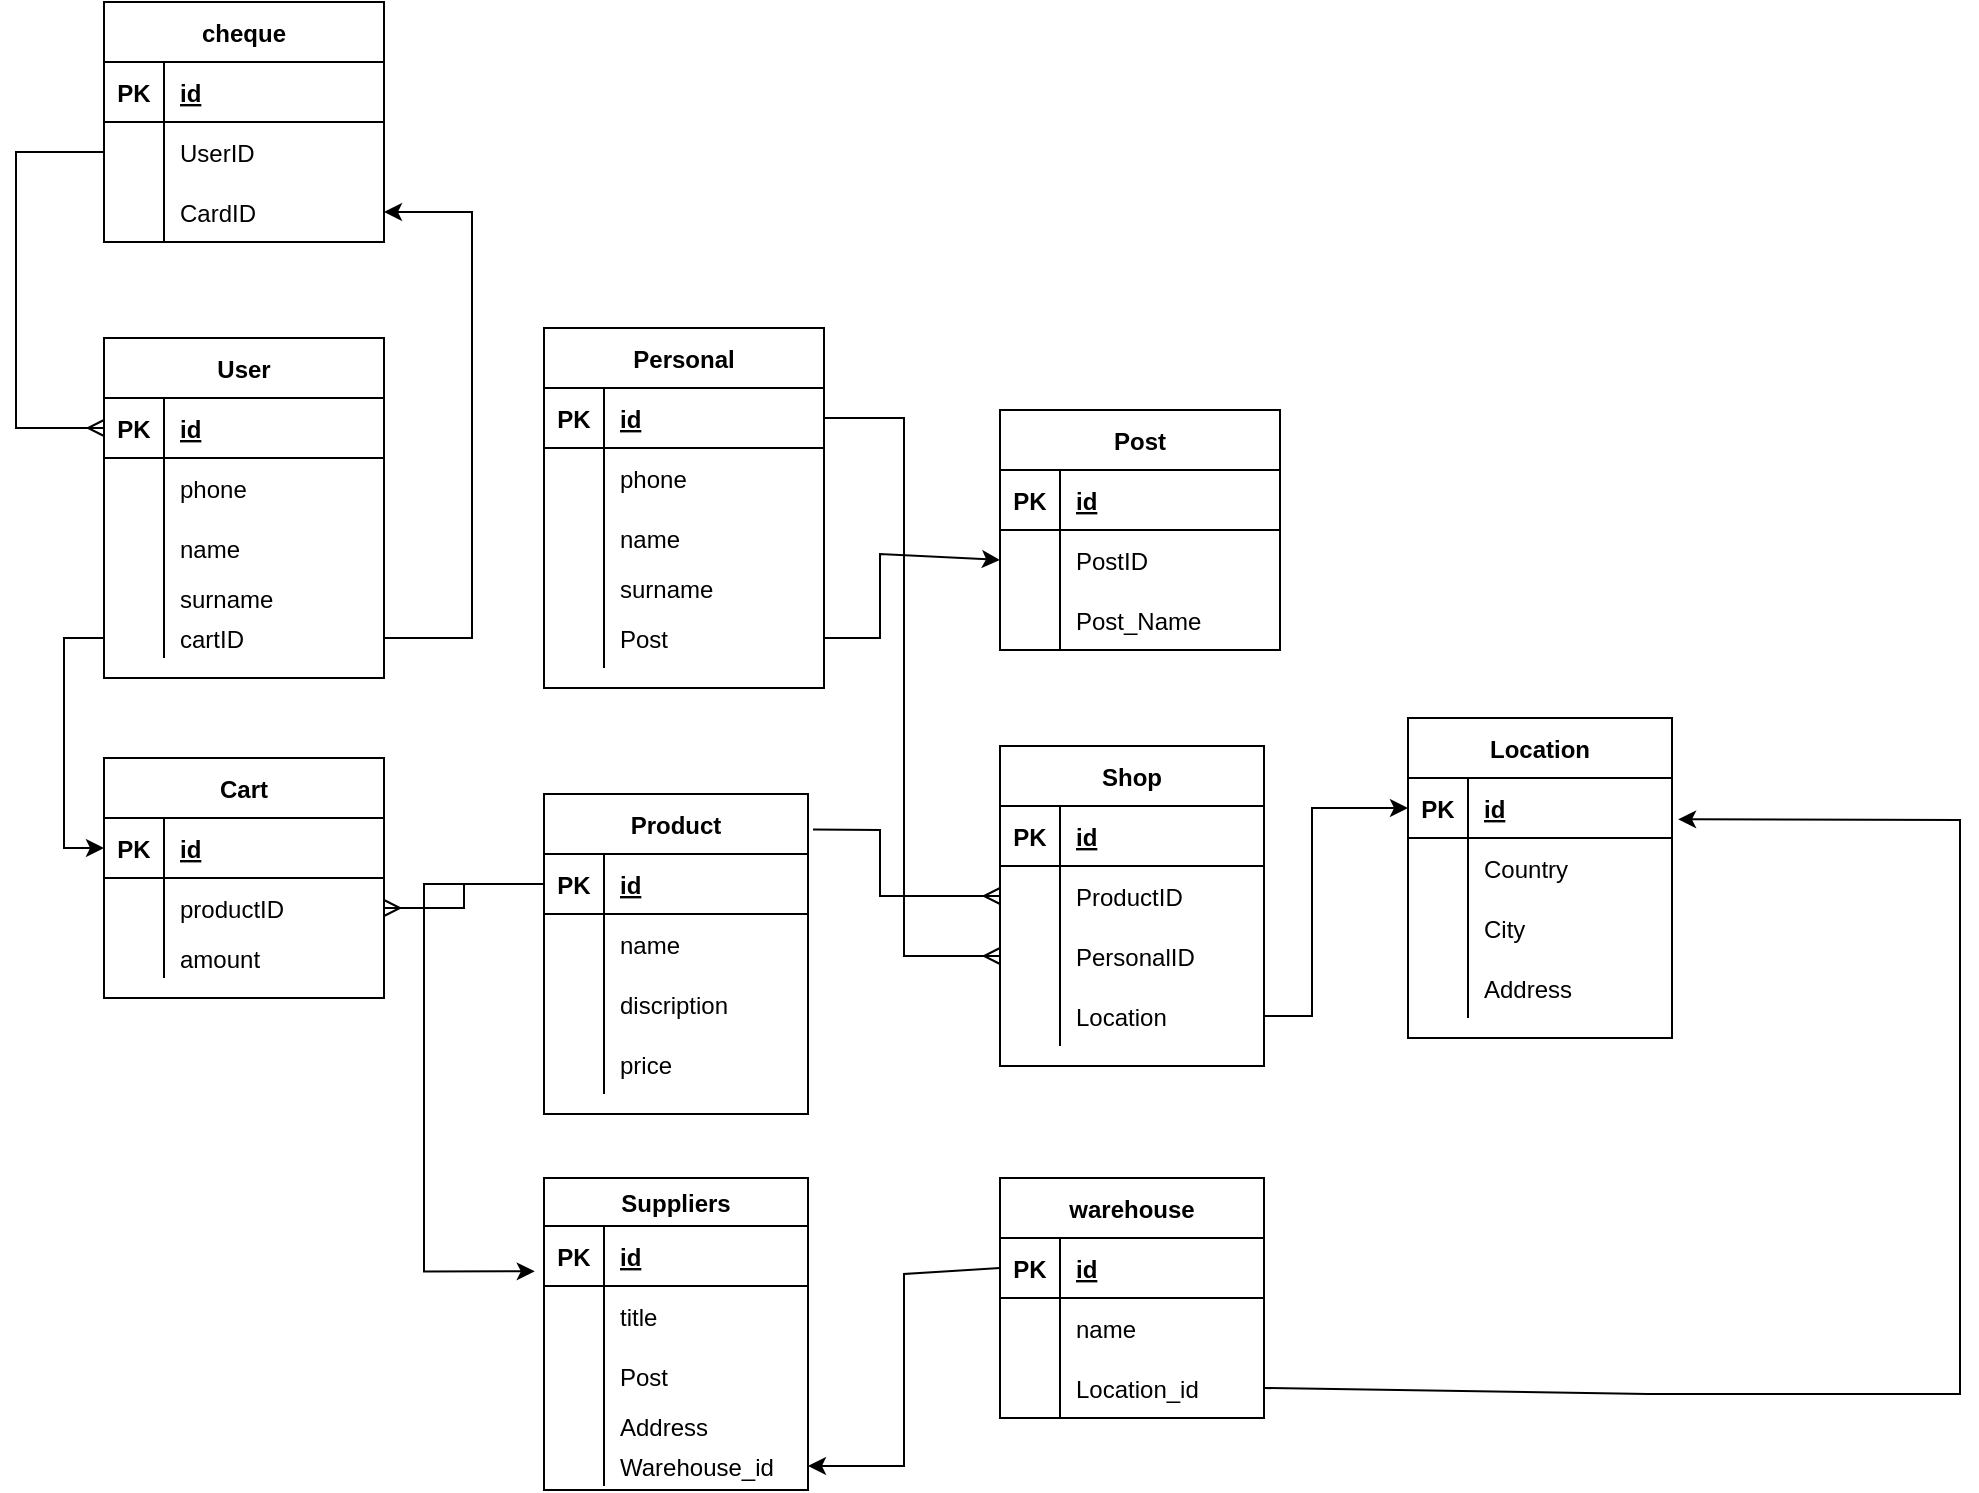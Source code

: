 <mxfile version="21.7.4" type="device">
  <diagram id="wl1XiJFeedQev2Ty9a4i" name="Страница 1">
    <mxGraphModel dx="861" dy="959" grid="1" gridSize="12" guides="1" tooltips="1" connect="1" arrows="1" fold="1" page="1" pageScale="1" pageWidth="827" pageHeight="1169" math="0" shadow="0">
      <root>
        <mxCell id="0" />
        <mxCell id="1" parent="0" />
        <mxCell id="y_2ADnTQ-EF7975qrf9e-100" value="Product" style="shape=table;startSize=30;container=1;collapsible=1;childLayout=tableLayout;fixedRows=1;rowLines=0;fontStyle=1;align=center;resizeLast=1;" vertex="1" parent="1">
          <mxGeometry x="1452" y="540" width="132" height="160" as="geometry" />
        </mxCell>
        <mxCell id="y_2ADnTQ-EF7975qrf9e-101" value="" style="shape=tableRow;horizontal=0;startSize=0;swimlaneHead=0;swimlaneBody=0;fillColor=none;collapsible=0;dropTarget=0;points=[[0,0.5],[1,0.5]];portConstraint=eastwest;top=0;left=0;right=0;bottom=1;" vertex="1" parent="y_2ADnTQ-EF7975qrf9e-100">
          <mxGeometry y="30" width="132" height="30" as="geometry" />
        </mxCell>
        <mxCell id="y_2ADnTQ-EF7975qrf9e-102" value="PK" style="shape=partialRectangle;connectable=0;fillColor=none;top=0;left=0;bottom=0;right=0;fontStyle=1;overflow=hidden;" vertex="1" parent="y_2ADnTQ-EF7975qrf9e-101">
          <mxGeometry width="30" height="30" as="geometry">
            <mxRectangle width="30" height="30" as="alternateBounds" />
          </mxGeometry>
        </mxCell>
        <mxCell id="y_2ADnTQ-EF7975qrf9e-103" value="id" style="shape=partialRectangle;connectable=0;fillColor=none;top=0;left=0;bottom=0;right=0;align=left;spacingLeft=6;fontStyle=5;overflow=hidden;" vertex="1" parent="y_2ADnTQ-EF7975qrf9e-101">
          <mxGeometry x="30" width="102" height="30" as="geometry">
            <mxRectangle width="102" height="30" as="alternateBounds" />
          </mxGeometry>
        </mxCell>
        <mxCell id="y_2ADnTQ-EF7975qrf9e-104" value="" style="shape=tableRow;horizontal=0;startSize=0;swimlaneHead=0;swimlaneBody=0;fillColor=none;collapsible=0;dropTarget=0;points=[[0,0.5],[1,0.5]];portConstraint=eastwest;top=0;left=0;right=0;bottom=0;" vertex="1" parent="y_2ADnTQ-EF7975qrf9e-100">
          <mxGeometry y="60" width="132" height="30" as="geometry" />
        </mxCell>
        <mxCell id="y_2ADnTQ-EF7975qrf9e-105" value="" style="shape=partialRectangle;connectable=0;fillColor=none;top=0;left=0;bottom=0;right=0;editable=1;overflow=hidden;" vertex="1" parent="y_2ADnTQ-EF7975qrf9e-104">
          <mxGeometry width="30" height="30" as="geometry">
            <mxRectangle width="30" height="30" as="alternateBounds" />
          </mxGeometry>
        </mxCell>
        <mxCell id="y_2ADnTQ-EF7975qrf9e-106" value="name" style="shape=partialRectangle;connectable=0;fillColor=none;top=0;left=0;bottom=0;right=0;align=left;spacingLeft=6;overflow=hidden;" vertex="1" parent="y_2ADnTQ-EF7975qrf9e-104">
          <mxGeometry x="30" width="102" height="30" as="geometry">
            <mxRectangle width="102" height="30" as="alternateBounds" />
          </mxGeometry>
        </mxCell>
        <mxCell id="y_2ADnTQ-EF7975qrf9e-107" value="" style="shape=tableRow;horizontal=0;startSize=0;swimlaneHead=0;swimlaneBody=0;fillColor=none;collapsible=0;dropTarget=0;points=[[0,0.5],[1,0.5]];portConstraint=eastwest;top=0;left=0;right=0;bottom=0;" vertex="1" parent="y_2ADnTQ-EF7975qrf9e-100">
          <mxGeometry y="90" width="132" height="30" as="geometry" />
        </mxCell>
        <mxCell id="y_2ADnTQ-EF7975qrf9e-108" value="" style="shape=partialRectangle;connectable=0;fillColor=none;top=0;left=0;bottom=0;right=0;editable=1;overflow=hidden;" vertex="1" parent="y_2ADnTQ-EF7975qrf9e-107">
          <mxGeometry width="30" height="30" as="geometry">
            <mxRectangle width="30" height="30" as="alternateBounds" />
          </mxGeometry>
        </mxCell>
        <mxCell id="y_2ADnTQ-EF7975qrf9e-109" value="discription" style="shape=partialRectangle;connectable=0;fillColor=none;top=0;left=0;bottom=0;right=0;align=left;spacingLeft=6;overflow=hidden;" vertex="1" parent="y_2ADnTQ-EF7975qrf9e-107">
          <mxGeometry x="30" width="102" height="30" as="geometry">
            <mxRectangle width="102" height="30" as="alternateBounds" />
          </mxGeometry>
        </mxCell>
        <mxCell id="y_2ADnTQ-EF7975qrf9e-110" value="" style="shape=tableRow;horizontal=0;startSize=0;swimlaneHead=0;swimlaneBody=0;fillColor=none;collapsible=0;dropTarget=0;points=[[0,0.5],[1,0.5]];portConstraint=eastwest;top=0;left=0;right=0;bottom=0;" vertex="1" parent="y_2ADnTQ-EF7975qrf9e-100">
          <mxGeometry y="120" width="132" height="30" as="geometry" />
        </mxCell>
        <mxCell id="y_2ADnTQ-EF7975qrf9e-111" value="" style="shape=partialRectangle;connectable=0;fillColor=none;top=0;left=0;bottom=0;right=0;editable=1;overflow=hidden;" vertex="1" parent="y_2ADnTQ-EF7975qrf9e-110">
          <mxGeometry width="30" height="30" as="geometry">
            <mxRectangle width="30" height="30" as="alternateBounds" />
          </mxGeometry>
        </mxCell>
        <mxCell id="y_2ADnTQ-EF7975qrf9e-112" value="price" style="shape=partialRectangle;connectable=0;fillColor=none;top=0;left=0;bottom=0;right=0;align=left;spacingLeft=6;overflow=hidden;" vertex="1" parent="y_2ADnTQ-EF7975qrf9e-110">
          <mxGeometry x="30" width="102" height="30" as="geometry">
            <mxRectangle width="102" height="30" as="alternateBounds" />
          </mxGeometry>
        </mxCell>
        <mxCell id="y_2ADnTQ-EF7975qrf9e-113" value="Cart" style="shape=table;startSize=30;container=1;collapsible=1;childLayout=tableLayout;fixedRows=1;rowLines=0;fontStyle=1;align=center;resizeLast=1;" vertex="1" parent="1">
          <mxGeometry x="1232" y="522" width="140" height="120" as="geometry" />
        </mxCell>
        <mxCell id="y_2ADnTQ-EF7975qrf9e-114" value="" style="shape=tableRow;horizontal=0;startSize=0;swimlaneHead=0;swimlaneBody=0;fillColor=none;collapsible=0;dropTarget=0;points=[[0,0.5],[1,0.5]];portConstraint=eastwest;top=0;left=0;right=0;bottom=1;" vertex="1" parent="y_2ADnTQ-EF7975qrf9e-113">
          <mxGeometry y="30" width="140" height="30" as="geometry" />
        </mxCell>
        <mxCell id="y_2ADnTQ-EF7975qrf9e-115" value="PK" style="shape=partialRectangle;connectable=0;fillColor=none;top=0;left=0;bottom=0;right=0;fontStyle=1;overflow=hidden;" vertex="1" parent="y_2ADnTQ-EF7975qrf9e-114">
          <mxGeometry width="30" height="30" as="geometry">
            <mxRectangle width="30" height="30" as="alternateBounds" />
          </mxGeometry>
        </mxCell>
        <mxCell id="y_2ADnTQ-EF7975qrf9e-116" value="id" style="shape=partialRectangle;connectable=0;fillColor=none;top=0;left=0;bottom=0;right=0;align=left;spacingLeft=6;fontStyle=5;overflow=hidden;" vertex="1" parent="y_2ADnTQ-EF7975qrf9e-114">
          <mxGeometry x="30" width="110" height="30" as="geometry">
            <mxRectangle width="110" height="30" as="alternateBounds" />
          </mxGeometry>
        </mxCell>
        <mxCell id="y_2ADnTQ-EF7975qrf9e-117" value="" style="shape=tableRow;horizontal=0;startSize=0;swimlaneHead=0;swimlaneBody=0;fillColor=none;collapsible=0;dropTarget=0;points=[[0,0.5],[1,0.5]];portConstraint=eastwest;top=0;left=0;right=0;bottom=0;" vertex="1" parent="y_2ADnTQ-EF7975qrf9e-113">
          <mxGeometry y="60" width="140" height="30" as="geometry" />
        </mxCell>
        <mxCell id="y_2ADnTQ-EF7975qrf9e-118" value="" style="shape=partialRectangle;connectable=0;fillColor=none;top=0;left=0;bottom=0;right=0;editable=1;overflow=hidden;" vertex="1" parent="y_2ADnTQ-EF7975qrf9e-117">
          <mxGeometry width="30" height="30" as="geometry">
            <mxRectangle width="30" height="30" as="alternateBounds" />
          </mxGeometry>
        </mxCell>
        <mxCell id="y_2ADnTQ-EF7975qrf9e-119" value="productID" style="shape=partialRectangle;connectable=0;fillColor=none;top=0;left=0;bottom=0;right=0;align=left;spacingLeft=6;overflow=hidden;" vertex="1" parent="y_2ADnTQ-EF7975qrf9e-117">
          <mxGeometry x="30" width="110" height="30" as="geometry">
            <mxRectangle width="110" height="30" as="alternateBounds" />
          </mxGeometry>
        </mxCell>
        <mxCell id="y_2ADnTQ-EF7975qrf9e-120" value="" style="shape=tableRow;horizontal=0;startSize=0;swimlaneHead=0;swimlaneBody=0;fillColor=none;collapsible=0;dropTarget=0;points=[[0,0.5],[1,0.5]];portConstraint=eastwest;top=0;left=0;right=0;bottom=0;" vertex="1" parent="y_2ADnTQ-EF7975qrf9e-113">
          <mxGeometry y="90" width="140" height="20" as="geometry" />
        </mxCell>
        <mxCell id="y_2ADnTQ-EF7975qrf9e-121" value="" style="shape=partialRectangle;connectable=0;fillColor=none;top=0;left=0;bottom=0;right=0;editable=1;overflow=hidden;" vertex="1" parent="y_2ADnTQ-EF7975qrf9e-120">
          <mxGeometry width="30" height="20" as="geometry">
            <mxRectangle width="30" height="20" as="alternateBounds" />
          </mxGeometry>
        </mxCell>
        <mxCell id="y_2ADnTQ-EF7975qrf9e-122" value="amount" style="shape=partialRectangle;connectable=0;fillColor=none;top=0;left=0;bottom=0;right=0;align=left;spacingLeft=6;overflow=hidden;" vertex="1" parent="y_2ADnTQ-EF7975qrf9e-120">
          <mxGeometry x="30" width="110" height="20" as="geometry">
            <mxRectangle width="110" height="20" as="alternateBounds" />
          </mxGeometry>
        </mxCell>
        <mxCell id="y_2ADnTQ-EF7975qrf9e-123" value="User" style="shape=table;startSize=30;container=1;collapsible=1;childLayout=tableLayout;fixedRows=1;rowLines=0;fontStyle=1;align=center;resizeLast=1;" vertex="1" parent="1">
          <mxGeometry x="1232" y="312" width="140" height="170" as="geometry" />
        </mxCell>
        <mxCell id="y_2ADnTQ-EF7975qrf9e-124" value="" style="shape=tableRow;horizontal=0;startSize=0;swimlaneHead=0;swimlaneBody=0;fillColor=none;collapsible=0;dropTarget=0;points=[[0,0.5],[1,0.5]];portConstraint=eastwest;top=0;left=0;right=0;bottom=1;" vertex="1" parent="y_2ADnTQ-EF7975qrf9e-123">
          <mxGeometry y="30" width="140" height="30" as="geometry" />
        </mxCell>
        <mxCell id="y_2ADnTQ-EF7975qrf9e-125" value="PK" style="shape=partialRectangle;connectable=0;fillColor=none;top=0;left=0;bottom=0;right=0;fontStyle=1;overflow=hidden;" vertex="1" parent="y_2ADnTQ-EF7975qrf9e-124">
          <mxGeometry width="30" height="30" as="geometry">
            <mxRectangle width="30" height="30" as="alternateBounds" />
          </mxGeometry>
        </mxCell>
        <mxCell id="y_2ADnTQ-EF7975qrf9e-126" value="id" style="shape=partialRectangle;connectable=0;fillColor=none;top=0;left=0;bottom=0;right=0;align=left;spacingLeft=6;fontStyle=5;overflow=hidden;" vertex="1" parent="y_2ADnTQ-EF7975qrf9e-124">
          <mxGeometry x="30" width="110" height="30" as="geometry">
            <mxRectangle width="110" height="30" as="alternateBounds" />
          </mxGeometry>
        </mxCell>
        <mxCell id="y_2ADnTQ-EF7975qrf9e-127" value="" style="shape=tableRow;horizontal=0;startSize=0;swimlaneHead=0;swimlaneBody=0;fillColor=none;collapsible=0;dropTarget=0;points=[[0,0.5],[1,0.5]];portConstraint=eastwest;top=0;left=0;right=0;bottom=0;" vertex="1" parent="y_2ADnTQ-EF7975qrf9e-123">
          <mxGeometry y="60" width="140" height="30" as="geometry" />
        </mxCell>
        <mxCell id="y_2ADnTQ-EF7975qrf9e-128" value="" style="shape=partialRectangle;connectable=0;fillColor=none;top=0;left=0;bottom=0;right=0;editable=1;overflow=hidden;" vertex="1" parent="y_2ADnTQ-EF7975qrf9e-127">
          <mxGeometry width="30" height="30" as="geometry">
            <mxRectangle width="30" height="30" as="alternateBounds" />
          </mxGeometry>
        </mxCell>
        <mxCell id="y_2ADnTQ-EF7975qrf9e-129" value="phone" style="shape=partialRectangle;connectable=0;fillColor=none;top=0;left=0;bottom=0;right=0;align=left;spacingLeft=6;overflow=hidden;" vertex="1" parent="y_2ADnTQ-EF7975qrf9e-127">
          <mxGeometry x="30" width="110" height="30" as="geometry">
            <mxRectangle width="110" height="30" as="alternateBounds" />
          </mxGeometry>
        </mxCell>
        <mxCell id="y_2ADnTQ-EF7975qrf9e-130" value="" style="shape=tableRow;horizontal=0;startSize=0;swimlaneHead=0;swimlaneBody=0;fillColor=none;collapsible=0;dropTarget=0;points=[[0,0.5],[1,0.5]];portConstraint=eastwest;top=0;left=0;right=0;bottom=0;" vertex="1" parent="y_2ADnTQ-EF7975qrf9e-123">
          <mxGeometry y="90" width="140" height="30" as="geometry" />
        </mxCell>
        <mxCell id="y_2ADnTQ-EF7975qrf9e-131" value="" style="shape=partialRectangle;connectable=0;fillColor=none;top=0;left=0;bottom=0;right=0;editable=1;overflow=hidden;" vertex="1" parent="y_2ADnTQ-EF7975qrf9e-130">
          <mxGeometry width="30" height="30" as="geometry">
            <mxRectangle width="30" height="30" as="alternateBounds" />
          </mxGeometry>
        </mxCell>
        <mxCell id="y_2ADnTQ-EF7975qrf9e-132" value="name" style="shape=partialRectangle;connectable=0;fillColor=none;top=0;left=0;bottom=0;right=0;align=left;spacingLeft=6;overflow=hidden;" vertex="1" parent="y_2ADnTQ-EF7975qrf9e-130">
          <mxGeometry x="30" width="110" height="30" as="geometry">
            <mxRectangle width="110" height="30" as="alternateBounds" />
          </mxGeometry>
        </mxCell>
        <mxCell id="y_2ADnTQ-EF7975qrf9e-133" value="" style="shape=tableRow;horizontal=0;startSize=0;swimlaneHead=0;swimlaneBody=0;fillColor=none;collapsible=0;dropTarget=0;points=[[0,0.5],[1,0.5]];portConstraint=eastwest;top=0;left=0;right=0;bottom=0;" vertex="1" parent="y_2ADnTQ-EF7975qrf9e-123">
          <mxGeometry y="120" width="140" height="20" as="geometry" />
        </mxCell>
        <mxCell id="y_2ADnTQ-EF7975qrf9e-134" value="" style="shape=partialRectangle;connectable=0;fillColor=none;top=0;left=0;bottom=0;right=0;editable=1;overflow=hidden;" vertex="1" parent="y_2ADnTQ-EF7975qrf9e-133">
          <mxGeometry width="30" height="20" as="geometry">
            <mxRectangle width="30" height="20" as="alternateBounds" />
          </mxGeometry>
        </mxCell>
        <mxCell id="y_2ADnTQ-EF7975qrf9e-135" value="surname" style="shape=partialRectangle;connectable=0;fillColor=none;top=0;left=0;bottom=0;right=0;align=left;spacingLeft=6;overflow=hidden;" vertex="1" parent="y_2ADnTQ-EF7975qrf9e-133">
          <mxGeometry x="30" width="110" height="20" as="geometry">
            <mxRectangle width="110" height="20" as="alternateBounds" />
          </mxGeometry>
        </mxCell>
        <mxCell id="y_2ADnTQ-EF7975qrf9e-136" value="" style="shape=tableRow;horizontal=0;startSize=0;swimlaneHead=0;swimlaneBody=0;fillColor=none;collapsible=0;dropTarget=0;points=[[0,0.5],[1,0.5]];portConstraint=eastwest;top=0;left=0;right=0;bottom=0;" vertex="1" parent="y_2ADnTQ-EF7975qrf9e-123">
          <mxGeometry y="140" width="140" height="20" as="geometry" />
        </mxCell>
        <mxCell id="y_2ADnTQ-EF7975qrf9e-137" value="" style="shape=partialRectangle;connectable=0;fillColor=none;top=0;left=0;bottom=0;right=0;editable=1;overflow=hidden;" vertex="1" parent="y_2ADnTQ-EF7975qrf9e-136">
          <mxGeometry width="30" height="20" as="geometry">
            <mxRectangle width="30" height="20" as="alternateBounds" />
          </mxGeometry>
        </mxCell>
        <mxCell id="y_2ADnTQ-EF7975qrf9e-138" value="cartID" style="shape=partialRectangle;connectable=0;fillColor=none;top=0;left=0;bottom=0;right=0;align=left;spacingLeft=6;overflow=hidden;" vertex="1" parent="y_2ADnTQ-EF7975qrf9e-136">
          <mxGeometry x="30" width="110" height="20" as="geometry">
            <mxRectangle width="110" height="20" as="alternateBounds" />
          </mxGeometry>
        </mxCell>
        <mxCell id="y_2ADnTQ-EF7975qrf9e-139" value="Personal" style="shape=table;startSize=30;container=1;collapsible=1;childLayout=tableLayout;fixedRows=1;rowLines=0;fontStyle=1;align=center;resizeLast=1;" vertex="1" parent="1">
          <mxGeometry x="1452" y="307" width="140" height="180" as="geometry" />
        </mxCell>
        <mxCell id="y_2ADnTQ-EF7975qrf9e-140" value="" style="shape=tableRow;horizontal=0;startSize=0;swimlaneHead=0;swimlaneBody=0;fillColor=none;collapsible=0;dropTarget=0;points=[[0,0.5],[1,0.5]];portConstraint=eastwest;top=0;left=0;right=0;bottom=1;" vertex="1" parent="y_2ADnTQ-EF7975qrf9e-139">
          <mxGeometry y="30" width="140" height="30" as="geometry" />
        </mxCell>
        <mxCell id="y_2ADnTQ-EF7975qrf9e-141" value="PK" style="shape=partialRectangle;connectable=0;fillColor=none;top=0;left=0;bottom=0;right=0;fontStyle=1;overflow=hidden;" vertex="1" parent="y_2ADnTQ-EF7975qrf9e-140">
          <mxGeometry width="30" height="30" as="geometry">
            <mxRectangle width="30" height="30" as="alternateBounds" />
          </mxGeometry>
        </mxCell>
        <mxCell id="y_2ADnTQ-EF7975qrf9e-142" value="id" style="shape=partialRectangle;connectable=0;fillColor=none;top=0;left=0;bottom=0;right=0;align=left;spacingLeft=6;fontStyle=5;overflow=hidden;" vertex="1" parent="y_2ADnTQ-EF7975qrf9e-140">
          <mxGeometry x="30" width="110" height="30" as="geometry">
            <mxRectangle width="110" height="30" as="alternateBounds" />
          </mxGeometry>
        </mxCell>
        <mxCell id="y_2ADnTQ-EF7975qrf9e-143" value="" style="shape=tableRow;horizontal=0;startSize=0;swimlaneHead=0;swimlaneBody=0;fillColor=none;collapsible=0;dropTarget=0;points=[[0,0.5],[1,0.5]];portConstraint=eastwest;top=0;left=0;right=0;bottom=0;" vertex="1" parent="y_2ADnTQ-EF7975qrf9e-139">
          <mxGeometry y="60" width="140" height="30" as="geometry" />
        </mxCell>
        <mxCell id="y_2ADnTQ-EF7975qrf9e-144" value="" style="shape=partialRectangle;connectable=0;fillColor=none;top=0;left=0;bottom=0;right=0;editable=1;overflow=hidden;" vertex="1" parent="y_2ADnTQ-EF7975qrf9e-143">
          <mxGeometry width="30" height="30" as="geometry">
            <mxRectangle width="30" height="30" as="alternateBounds" />
          </mxGeometry>
        </mxCell>
        <mxCell id="y_2ADnTQ-EF7975qrf9e-145" value="phone" style="shape=partialRectangle;connectable=0;fillColor=none;top=0;left=0;bottom=0;right=0;align=left;spacingLeft=6;overflow=hidden;" vertex="1" parent="y_2ADnTQ-EF7975qrf9e-143">
          <mxGeometry x="30" width="110" height="30" as="geometry">
            <mxRectangle width="110" height="30" as="alternateBounds" />
          </mxGeometry>
        </mxCell>
        <mxCell id="y_2ADnTQ-EF7975qrf9e-146" value="" style="shape=tableRow;horizontal=0;startSize=0;swimlaneHead=0;swimlaneBody=0;fillColor=none;collapsible=0;dropTarget=0;points=[[0,0.5],[1,0.5]];portConstraint=eastwest;top=0;left=0;right=0;bottom=0;" vertex="1" parent="y_2ADnTQ-EF7975qrf9e-139">
          <mxGeometry y="90" width="140" height="30" as="geometry" />
        </mxCell>
        <mxCell id="y_2ADnTQ-EF7975qrf9e-147" value="" style="shape=partialRectangle;connectable=0;fillColor=none;top=0;left=0;bottom=0;right=0;editable=1;overflow=hidden;" vertex="1" parent="y_2ADnTQ-EF7975qrf9e-146">
          <mxGeometry width="30" height="30" as="geometry">
            <mxRectangle width="30" height="30" as="alternateBounds" />
          </mxGeometry>
        </mxCell>
        <mxCell id="y_2ADnTQ-EF7975qrf9e-148" value="name" style="shape=partialRectangle;connectable=0;fillColor=none;top=0;left=0;bottom=0;right=0;align=left;spacingLeft=6;overflow=hidden;" vertex="1" parent="y_2ADnTQ-EF7975qrf9e-146">
          <mxGeometry x="30" width="110" height="30" as="geometry">
            <mxRectangle width="110" height="30" as="alternateBounds" />
          </mxGeometry>
        </mxCell>
        <mxCell id="y_2ADnTQ-EF7975qrf9e-149" value="" style="shape=tableRow;horizontal=0;startSize=0;swimlaneHead=0;swimlaneBody=0;fillColor=none;collapsible=0;dropTarget=0;points=[[0,0.5],[1,0.5]];portConstraint=eastwest;top=0;left=0;right=0;bottom=0;" vertex="1" parent="y_2ADnTQ-EF7975qrf9e-139">
          <mxGeometry y="120" width="140" height="20" as="geometry" />
        </mxCell>
        <mxCell id="y_2ADnTQ-EF7975qrf9e-150" value="" style="shape=partialRectangle;connectable=0;fillColor=none;top=0;left=0;bottom=0;right=0;editable=1;overflow=hidden;" vertex="1" parent="y_2ADnTQ-EF7975qrf9e-149">
          <mxGeometry width="30" height="20" as="geometry">
            <mxRectangle width="30" height="20" as="alternateBounds" />
          </mxGeometry>
        </mxCell>
        <mxCell id="y_2ADnTQ-EF7975qrf9e-151" value="surname" style="shape=partialRectangle;connectable=0;fillColor=none;top=0;left=0;bottom=0;right=0;align=left;spacingLeft=6;overflow=hidden;" vertex="1" parent="y_2ADnTQ-EF7975qrf9e-149">
          <mxGeometry x="30" width="110" height="20" as="geometry">
            <mxRectangle width="110" height="20" as="alternateBounds" />
          </mxGeometry>
        </mxCell>
        <mxCell id="y_2ADnTQ-EF7975qrf9e-152" value="" style="shape=tableRow;horizontal=0;startSize=0;swimlaneHead=0;swimlaneBody=0;fillColor=none;collapsible=0;dropTarget=0;points=[[0,0.5],[1,0.5]];portConstraint=eastwest;top=0;left=0;right=0;bottom=0;" vertex="1" parent="y_2ADnTQ-EF7975qrf9e-139">
          <mxGeometry y="140" width="140" height="30" as="geometry" />
        </mxCell>
        <mxCell id="y_2ADnTQ-EF7975qrf9e-153" value="" style="shape=partialRectangle;connectable=0;fillColor=none;top=0;left=0;bottom=0;right=0;editable=1;overflow=hidden;" vertex="1" parent="y_2ADnTQ-EF7975qrf9e-152">
          <mxGeometry width="30" height="30" as="geometry">
            <mxRectangle width="30" height="30" as="alternateBounds" />
          </mxGeometry>
        </mxCell>
        <mxCell id="y_2ADnTQ-EF7975qrf9e-154" value="Post" style="shape=partialRectangle;connectable=0;fillColor=none;top=0;left=0;bottom=0;right=0;align=left;spacingLeft=6;overflow=hidden;" vertex="1" parent="y_2ADnTQ-EF7975qrf9e-152">
          <mxGeometry x="30" width="110" height="30" as="geometry">
            <mxRectangle width="110" height="30" as="alternateBounds" />
          </mxGeometry>
        </mxCell>
        <mxCell id="y_2ADnTQ-EF7975qrf9e-155" style="edgeStyle=orthogonalEdgeStyle;rounded=0;orthogonalLoop=1;jettySize=auto;html=1;entryX=0;entryY=0.5;entryDx=0;entryDy=0;" edge="1" parent="1" source="y_2ADnTQ-EF7975qrf9e-136" target="y_2ADnTQ-EF7975qrf9e-114">
          <mxGeometry relative="1" as="geometry" />
        </mxCell>
        <mxCell id="y_2ADnTQ-EF7975qrf9e-156" style="edgeStyle=orthogonalEdgeStyle;rounded=0;orthogonalLoop=1;jettySize=auto;html=1;startArrow=ERmany;startFill=0;endArrow=none;endFill=0;" edge="1" parent="1" source="y_2ADnTQ-EF7975qrf9e-117" target="y_2ADnTQ-EF7975qrf9e-101">
          <mxGeometry relative="1" as="geometry" />
        </mxCell>
        <mxCell id="y_2ADnTQ-EF7975qrf9e-157" value="cheque" style="shape=table;startSize=30;container=1;collapsible=1;childLayout=tableLayout;fixedRows=1;rowLines=0;fontStyle=1;align=center;resizeLast=1;" vertex="1" parent="1">
          <mxGeometry x="1232" y="144" width="140" height="120" as="geometry" />
        </mxCell>
        <mxCell id="y_2ADnTQ-EF7975qrf9e-158" value="" style="shape=tableRow;horizontal=0;startSize=0;swimlaneHead=0;swimlaneBody=0;fillColor=none;collapsible=0;dropTarget=0;points=[[0,0.5],[1,0.5]];portConstraint=eastwest;top=0;left=0;right=0;bottom=1;" vertex="1" parent="y_2ADnTQ-EF7975qrf9e-157">
          <mxGeometry y="30" width="140" height="30" as="geometry" />
        </mxCell>
        <mxCell id="y_2ADnTQ-EF7975qrf9e-159" value="PK" style="shape=partialRectangle;connectable=0;fillColor=none;top=0;left=0;bottom=0;right=0;fontStyle=1;overflow=hidden;" vertex="1" parent="y_2ADnTQ-EF7975qrf9e-158">
          <mxGeometry width="30" height="30" as="geometry">
            <mxRectangle width="30" height="30" as="alternateBounds" />
          </mxGeometry>
        </mxCell>
        <mxCell id="y_2ADnTQ-EF7975qrf9e-160" value="id" style="shape=partialRectangle;connectable=0;fillColor=none;top=0;left=0;bottom=0;right=0;align=left;spacingLeft=6;fontStyle=5;overflow=hidden;" vertex="1" parent="y_2ADnTQ-EF7975qrf9e-158">
          <mxGeometry x="30" width="110" height="30" as="geometry">
            <mxRectangle width="110" height="30" as="alternateBounds" />
          </mxGeometry>
        </mxCell>
        <mxCell id="y_2ADnTQ-EF7975qrf9e-161" value="" style="shape=tableRow;horizontal=0;startSize=0;swimlaneHead=0;swimlaneBody=0;fillColor=none;collapsible=0;dropTarget=0;points=[[0,0.5],[1,0.5]];portConstraint=eastwest;top=0;left=0;right=0;bottom=0;" vertex="1" parent="y_2ADnTQ-EF7975qrf9e-157">
          <mxGeometry y="60" width="140" height="30" as="geometry" />
        </mxCell>
        <mxCell id="y_2ADnTQ-EF7975qrf9e-162" value="" style="shape=partialRectangle;connectable=0;fillColor=none;top=0;left=0;bottom=0;right=0;editable=1;overflow=hidden;" vertex="1" parent="y_2ADnTQ-EF7975qrf9e-161">
          <mxGeometry width="30" height="30" as="geometry">
            <mxRectangle width="30" height="30" as="alternateBounds" />
          </mxGeometry>
        </mxCell>
        <mxCell id="y_2ADnTQ-EF7975qrf9e-163" value="UserID" style="shape=partialRectangle;connectable=0;fillColor=none;top=0;left=0;bottom=0;right=0;align=left;spacingLeft=6;overflow=hidden;" vertex="1" parent="y_2ADnTQ-EF7975qrf9e-161">
          <mxGeometry x="30" width="110" height="30" as="geometry">
            <mxRectangle width="110" height="30" as="alternateBounds" />
          </mxGeometry>
        </mxCell>
        <mxCell id="y_2ADnTQ-EF7975qrf9e-164" value="" style="shape=tableRow;horizontal=0;startSize=0;swimlaneHead=0;swimlaneBody=0;fillColor=none;collapsible=0;dropTarget=0;points=[[0,0.5],[1,0.5]];portConstraint=eastwest;top=0;left=0;right=0;bottom=0;" vertex="1" parent="y_2ADnTQ-EF7975qrf9e-157">
          <mxGeometry y="90" width="140" height="30" as="geometry" />
        </mxCell>
        <mxCell id="y_2ADnTQ-EF7975qrf9e-165" value="" style="shape=partialRectangle;connectable=0;fillColor=none;top=0;left=0;bottom=0;right=0;editable=1;overflow=hidden;" vertex="1" parent="y_2ADnTQ-EF7975qrf9e-164">
          <mxGeometry width="30" height="30" as="geometry">
            <mxRectangle width="30" height="30" as="alternateBounds" />
          </mxGeometry>
        </mxCell>
        <mxCell id="y_2ADnTQ-EF7975qrf9e-166" value="CardID" style="shape=partialRectangle;connectable=0;fillColor=none;top=0;left=0;bottom=0;right=0;align=left;spacingLeft=6;overflow=hidden;" vertex="1" parent="y_2ADnTQ-EF7975qrf9e-164">
          <mxGeometry x="30" width="110" height="30" as="geometry">
            <mxRectangle width="110" height="30" as="alternateBounds" />
          </mxGeometry>
        </mxCell>
        <mxCell id="y_2ADnTQ-EF7975qrf9e-167" value="" style="endArrow=none;html=1;rounded=0;exitX=0;exitY=0.5;exitDx=0;exitDy=0;entryX=0;entryY=0.5;entryDx=0;entryDy=0;startArrow=ERmany;startFill=0;endFill=0;" edge="1" parent="1" source="y_2ADnTQ-EF7975qrf9e-124" target="y_2ADnTQ-EF7975qrf9e-161">
          <mxGeometry width="50" height="50" relative="1" as="geometry">
            <mxPoint x="1224" y="348" as="sourcePoint" />
            <mxPoint x="1200" y="204" as="targetPoint" />
            <Array as="points">
              <mxPoint x="1188" y="357" />
              <mxPoint x="1188" y="288" />
              <mxPoint x="1188" y="219" />
            </Array>
          </mxGeometry>
        </mxCell>
        <mxCell id="y_2ADnTQ-EF7975qrf9e-168" value="" style="endArrow=classic;html=1;rounded=0;exitX=1;exitY=0.5;exitDx=0;exitDy=0;entryX=1;entryY=0.5;entryDx=0;entryDy=0;" edge="1" parent="1" source="y_2ADnTQ-EF7975qrf9e-136" target="y_2ADnTQ-EF7975qrf9e-164">
          <mxGeometry width="50" height="50" relative="1" as="geometry">
            <mxPoint x="1372" y="407" as="sourcePoint" />
            <mxPoint x="1422" y="357" as="targetPoint" />
            <Array as="points">
              <mxPoint x="1416" y="462" />
              <mxPoint x="1416" y="360" />
              <mxPoint x="1416" y="249" />
            </Array>
          </mxGeometry>
        </mxCell>
        <mxCell id="y_2ADnTQ-EF7975qrf9e-169" value="Post" style="shape=table;startSize=30;container=1;collapsible=1;childLayout=tableLayout;fixedRows=1;rowLines=0;fontStyle=1;align=center;resizeLast=1;" vertex="1" parent="1">
          <mxGeometry x="1680" y="348" width="140" height="120" as="geometry" />
        </mxCell>
        <mxCell id="y_2ADnTQ-EF7975qrf9e-170" value="" style="shape=tableRow;horizontal=0;startSize=0;swimlaneHead=0;swimlaneBody=0;fillColor=none;collapsible=0;dropTarget=0;points=[[0,0.5],[1,0.5]];portConstraint=eastwest;top=0;left=0;right=0;bottom=1;" vertex="1" parent="y_2ADnTQ-EF7975qrf9e-169">
          <mxGeometry y="30" width="140" height="30" as="geometry" />
        </mxCell>
        <mxCell id="y_2ADnTQ-EF7975qrf9e-171" value="PK" style="shape=partialRectangle;connectable=0;fillColor=none;top=0;left=0;bottom=0;right=0;fontStyle=1;overflow=hidden;" vertex="1" parent="y_2ADnTQ-EF7975qrf9e-170">
          <mxGeometry width="30" height="30" as="geometry">
            <mxRectangle width="30" height="30" as="alternateBounds" />
          </mxGeometry>
        </mxCell>
        <mxCell id="y_2ADnTQ-EF7975qrf9e-172" value="id" style="shape=partialRectangle;connectable=0;fillColor=none;top=0;left=0;bottom=0;right=0;align=left;spacingLeft=6;fontStyle=5;overflow=hidden;" vertex="1" parent="y_2ADnTQ-EF7975qrf9e-170">
          <mxGeometry x="30" width="110" height="30" as="geometry">
            <mxRectangle width="110" height="30" as="alternateBounds" />
          </mxGeometry>
        </mxCell>
        <mxCell id="y_2ADnTQ-EF7975qrf9e-173" value="" style="shape=tableRow;horizontal=0;startSize=0;swimlaneHead=0;swimlaneBody=0;fillColor=none;collapsible=0;dropTarget=0;points=[[0,0.5],[1,0.5]];portConstraint=eastwest;top=0;left=0;right=0;bottom=0;" vertex="1" parent="y_2ADnTQ-EF7975qrf9e-169">
          <mxGeometry y="60" width="140" height="30" as="geometry" />
        </mxCell>
        <mxCell id="y_2ADnTQ-EF7975qrf9e-174" value="" style="shape=partialRectangle;connectable=0;fillColor=none;top=0;left=0;bottom=0;right=0;editable=1;overflow=hidden;" vertex="1" parent="y_2ADnTQ-EF7975qrf9e-173">
          <mxGeometry width="30" height="30" as="geometry">
            <mxRectangle width="30" height="30" as="alternateBounds" />
          </mxGeometry>
        </mxCell>
        <mxCell id="y_2ADnTQ-EF7975qrf9e-175" value="PostID" style="shape=partialRectangle;connectable=0;fillColor=none;top=0;left=0;bottom=0;right=0;align=left;spacingLeft=6;overflow=hidden;" vertex="1" parent="y_2ADnTQ-EF7975qrf9e-173">
          <mxGeometry x="30" width="110" height="30" as="geometry">
            <mxRectangle width="110" height="30" as="alternateBounds" />
          </mxGeometry>
        </mxCell>
        <mxCell id="y_2ADnTQ-EF7975qrf9e-176" value="" style="shape=tableRow;horizontal=0;startSize=0;swimlaneHead=0;swimlaneBody=0;fillColor=none;collapsible=0;dropTarget=0;points=[[0,0.5],[1,0.5]];portConstraint=eastwest;top=0;left=0;right=0;bottom=0;" vertex="1" parent="y_2ADnTQ-EF7975qrf9e-169">
          <mxGeometry y="90" width="140" height="30" as="geometry" />
        </mxCell>
        <mxCell id="y_2ADnTQ-EF7975qrf9e-177" value="" style="shape=partialRectangle;connectable=0;fillColor=none;top=0;left=0;bottom=0;right=0;editable=1;overflow=hidden;" vertex="1" parent="y_2ADnTQ-EF7975qrf9e-176">
          <mxGeometry width="30" height="30" as="geometry">
            <mxRectangle width="30" height="30" as="alternateBounds" />
          </mxGeometry>
        </mxCell>
        <mxCell id="y_2ADnTQ-EF7975qrf9e-178" value="Post_Name" style="shape=partialRectangle;connectable=0;fillColor=none;top=0;left=0;bottom=0;right=0;align=left;spacingLeft=6;overflow=hidden;" vertex="1" parent="y_2ADnTQ-EF7975qrf9e-176">
          <mxGeometry x="30" width="110" height="30" as="geometry">
            <mxRectangle width="110" height="30" as="alternateBounds" />
          </mxGeometry>
        </mxCell>
        <mxCell id="y_2ADnTQ-EF7975qrf9e-179" value="" style="endArrow=classic;html=1;rounded=0;exitX=1;exitY=0.5;exitDx=0;exitDy=0;entryX=0;entryY=0.5;entryDx=0;entryDy=0;" edge="1" parent="1" source="y_2ADnTQ-EF7975qrf9e-152" target="y_2ADnTQ-EF7975qrf9e-173">
          <mxGeometry width="50" height="50" relative="1" as="geometry">
            <mxPoint x="1632" y="494" as="sourcePoint" />
            <mxPoint x="1682" y="444" as="targetPoint" />
            <Array as="points">
              <mxPoint x="1620" y="462" />
              <mxPoint x="1620" y="420" />
            </Array>
          </mxGeometry>
        </mxCell>
        <mxCell id="y_2ADnTQ-EF7975qrf9e-180" value="Shop" style="shape=table;startSize=30;container=1;collapsible=1;childLayout=tableLayout;fixedRows=1;rowLines=0;fontStyle=1;align=center;resizeLast=1;" vertex="1" parent="1">
          <mxGeometry x="1680" y="516" width="132" height="160" as="geometry" />
        </mxCell>
        <mxCell id="y_2ADnTQ-EF7975qrf9e-181" value="" style="shape=tableRow;horizontal=0;startSize=0;swimlaneHead=0;swimlaneBody=0;fillColor=none;collapsible=0;dropTarget=0;points=[[0,0.5],[1,0.5]];portConstraint=eastwest;top=0;left=0;right=0;bottom=1;" vertex="1" parent="y_2ADnTQ-EF7975qrf9e-180">
          <mxGeometry y="30" width="132" height="30" as="geometry" />
        </mxCell>
        <mxCell id="y_2ADnTQ-EF7975qrf9e-182" value="PK" style="shape=partialRectangle;connectable=0;fillColor=none;top=0;left=0;bottom=0;right=0;fontStyle=1;overflow=hidden;" vertex="1" parent="y_2ADnTQ-EF7975qrf9e-181">
          <mxGeometry width="30" height="30" as="geometry">
            <mxRectangle width="30" height="30" as="alternateBounds" />
          </mxGeometry>
        </mxCell>
        <mxCell id="y_2ADnTQ-EF7975qrf9e-183" value="id" style="shape=partialRectangle;connectable=0;fillColor=none;top=0;left=0;bottom=0;right=0;align=left;spacingLeft=6;fontStyle=5;overflow=hidden;" vertex="1" parent="y_2ADnTQ-EF7975qrf9e-181">
          <mxGeometry x="30" width="102" height="30" as="geometry">
            <mxRectangle width="102" height="30" as="alternateBounds" />
          </mxGeometry>
        </mxCell>
        <mxCell id="y_2ADnTQ-EF7975qrf9e-184" value="" style="shape=tableRow;horizontal=0;startSize=0;swimlaneHead=0;swimlaneBody=0;fillColor=none;collapsible=0;dropTarget=0;points=[[0,0.5],[1,0.5]];portConstraint=eastwest;top=0;left=0;right=0;bottom=0;" vertex="1" parent="y_2ADnTQ-EF7975qrf9e-180">
          <mxGeometry y="60" width="132" height="30" as="geometry" />
        </mxCell>
        <mxCell id="y_2ADnTQ-EF7975qrf9e-185" value="" style="shape=partialRectangle;connectable=0;fillColor=none;top=0;left=0;bottom=0;right=0;editable=1;overflow=hidden;" vertex="1" parent="y_2ADnTQ-EF7975qrf9e-184">
          <mxGeometry width="30" height="30" as="geometry">
            <mxRectangle width="30" height="30" as="alternateBounds" />
          </mxGeometry>
        </mxCell>
        <mxCell id="y_2ADnTQ-EF7975qrf9e-186" value="ProductID" style="shape=partialRectangle;connectable=0;fillColor=none;top=0;left=0;bottom=0;right=0;align=left;spacingLeft=6;overflow=hidden;" vertex="1" parent="y_2ADnTQ-EF7975qrf9e-184">
          <mxGeometry x="30" width="102" height="30" as="geometry">
            <mxRectangle width="102" height="30" as="alternateBounds" />
          </mxGeometry>
        </mxCell>
        <mxCell id="y_2ADnTQ-EF7975qrf9e-187" value="" style="shape=tableRow;horizontal=0;startSize=0;swimlaneHead=0;swimlaneBody=0;fillColor=none;collapsible=0;dropTarget=0;points=[[0,0.5],[1,0.5]];portConstraint=eastwest;top=0;left=0;right=0;bottom=0;" vertex="1" parent="y_2ADnTQ-EF7975qrf9e-180">
          <mxGeometry y="90" width="132" height="30" as="geometry" />
        </mxCell>
        <mxCell id="y_2ADnTQ-EF7975qrf9e-188" value="" style="shape=partialRectangle;connectable=0;fillColor=none;top=0;left=0;bottom=0;right=0;editable=1;overflow=hidden;" vertex="1" parent="y_2ADnTQ-EF7975qrf9e-187">
          <mxGeometry width="30" height="30" as="geometry">
            <mxRectangle width="30" height="30" as="alternateBounds" />
          </mxGeometry>
        </mxCell>
        <mxCell id="y_2ADnTQ-EF7975qrf9e-189" value="PersonalID" style="shape=partialRectangle;connectable=0;fillColor=none;top=0;left=0;bottom=0;right=0;align=left;spacingLeft=6;overflow=hidden;" vertex="1" parent="y_2ADnTQ-EF7975qrf9e-187">
          <mxGeometry x="30" width="102" height="30" as="geometry">
            <mxRectangle width="102" height="30" as="alternateBounds" />
          </mxGeometry>
        </mxCell>
        <mxCell id="y_2ADnTQ-EF7975qrf9e-190" value="" style="shape=tableRow;horizontal=0;startSize=0;swimlaneHead=0;swimlaneBody=0;fillColor=none;collapsible=0;dropTarget=0;points=[[0,0.5],[1,0.5]];portConstraint=eastwest;top=0;left=0;right=0;bottom=0;" vertex="1" parent="y_2ADnTQ-EF7975qrf9e-180">
          <mxGeometry y="120" width="132" height="30" as="geometry" />
        </mxCell>
        <mxCell id="y_2ADnTQ-EF7975qrf9e-191" value="" style="shape=partialRectangle;connectable=0;fillColor=none;top=0;left=0;bottom=0;right=0;editable=1;overflow=hidden;" vertex="1" parent="y_2ADnTQ-EF7975qrf9e-190">
          <mxGeometry width="30" height="30" as="geometry">
            <mxRectangle width="30" height="30" as="alternateBounds" />
          </mxGeometry>
        </mxCell>
        <mxCell id="y_2ADnTQ-EF7975qrf9e-192" value="Location" style="shape=partialRectangle;connectable=0;fillColor=none;top=0;left=0;bottom=0;right=0;align=left;spacingLeft=6;overflow=hidden;" vertex="1" parent="y_2ADnTQ-EF7975qrf9e-190">
          <mxGeometry x="30" width="102" height="30" as="geometry">
            <mxRectangle width="102" height="30" as="alternateBounds" />
          </mxGeometry>
        </mxCell>
        <mxCell id="y_2ADnTQ-EF7975qrf9e-193" value="Location" style="shape=table;startSize=30;container=1;collapsible=1;childLayout=tableLayout;fixedRows=1;rowLines=0;fontStyle=1;align=center;resizeLast=1;" vertex="1" parent="1">
          <mxGeometry x="1884" y="502" width="132" height="160" as="geometry" />
        </mxCell>
        <mxCell id="y_2ADnTQ-EF7975qrf9e-194" value="" style="shape=tableRow;horizontal=0;startSize=0;swimlaneHead=0;swimlaneBody=0;fillColor=none;collapsible=0;dropTarget=0;points=[[0,0.5],[1,0.5]];portConstraint=eastwest;top=0;left=0;right=0;bottom=1;" vertex="1" parent="y_2ADnTQ-EF7975qrf9e-193">
          <mxGeometry y="30" width="132" height="30" as="geometry" />
        </mxCell>
        <mxCell id="y_2ADnTQ-EF7975qrf9e-195" value="PK" style="shape=partialRectangle;connectable=0;fillColor=none;top=0;left=0;bottom=0;right=0;fontStyle=1;overflow=hidden;" vertex="1" parent="y_2ADnTQ-EF7975qrf9e-194">
          <mxGeometry width="30" height="30" as="geometry">
            <mxRectangle width="30" height="30" as="alternateBounds" />
          </mxGeometry>
        </mxCell>
        <mxCell id="y_2ADnTQ-EF7975qrf9e-196" value="id" style="shape=partialRectangle;connectable=0;fillColor=none;top=0;left=0;bottom=0;right=0;align=left;spacingLeft=6;fontStyle=5;overflow=hidden;" vertex="1" parent="y_2ADnTQ-EF7975qrf9e-194">
          <mxGeometry x="30" width="102" height="30" as="geometry">
            <mxRectangle width="102" height="30" as="alternateBounds" />
          </mxGeometry>
        </mxCell>
        <mxCell id="y_2ADnTQ-EF7975qrf9e-197" value="" style="shape=tableRow;horizontal=0;startSize=0;swimlaneHead=0;swimlaneBody=0;fillColor=none;collapsible=0;dropTarget=0;points=[[0,0.5],[1,0.5]];portConstraint=eastwest;top=0;left=0;right=0;bottom=0;" vertex="1" parent="y_2ADnTQ-EF7975qrf9e-193">
          <mxGeometry y="60" width="132" height="30" as="geometry" />
        </mxCell>
        <mxCell id="y_2ADnTQ-EF7975qrf9e-198" value="" style="shape=partialRectangle;connectable=0;fillColor=none;top=0;left=0;bottom=0;right=0;editable=1;overflow=hidden;" vertex="1" parent="y_2ADnTQ-EF7975qrf9e-197">
          <mxGeometry width="30" height="30" as="geometry">
            <mxRectangle width="30" height="30" as="alternateBounds" />
          </mxGeometry>
        </mxCell>
        <mxCell id="y_2ADnTQ-EF7975qrf9e-199" value="Country" style="shape=partialRectangle;connectable=0;fillColor=none;top=0;left=0;bottom=0;right=0;align=left;spacingLeft=6;overflow=hidden;" vertex="1" parent="y_2ADnTQ-EF7975qrf9e-197">
          <mxGeometry x="30" width="102" height="30" as="geometry">
            <mxRectangle width="102" height="30" as="alternateBounds" />
          </mxGeometry>
        </mxCell>
        <mxCell id="y_2ADnTQ-EF7975qrf9e-200" value="" style="shape=tableRow;horizontal=0;startSize=0;swimlaneHead=0;swimlaneBody=0;fillColor=none;collapsible=0;dropTarget=0;points=[[0,0.5],[1,0.5]];portConstraint=eastwest;top=0;left=0;right=0;bottom=0;" vertex="1" parent="y_2ADnTQ-EF7975qrf9e-193">
          <mxGeometry y="90" width="132" height="30" as="geometry" />
        </mxCell>
        <mxCell id="y_2ADnTQ-EF7975qrf9e-201" value="" style="shape=partialRectangle;connectable=0;fillColor=none;top=0;left=0;bottom=0;right=0;editable=1;overflow=hidden;" vertex="1" parent="y_2ADnTQ-EF7975qrf9e-200">
          <mxGeometry width="30" height="30" as="geometry">
            <mxRectangle width="30" height="30" as="alternateBounds" />
          </mxGeometry>
        </mxCell>
        <mxCell id="y_2ADnTQ-EF7975qrf9e-202" value="City" style="shape=partialRectangle;connectable=0;fillColor=none;top=0;left=0;bottom=0;right=0;align=left;spacingLeft=6;overflow=hidden;" vertex="1" parent="y_2ADnTQ-EF7975qrf9e-200">
          <mxGeometry x="30" width="102" height="30" as="geometry">
            <mxRectangle width="102" height="30" as="alternateBounds" />
          </mxGeometry>
        </mxCell>
        <mxCell id="y_2ADnTQ-EF7975qrf9e-203" value="" style="shape=tableRow;horizontal=0;startSize=0;swimlaneHead=0;swimlaneBody=0;fillColor=none;collapsible=0;dropTarget=0;points=[[0,0.5],[1,0.5]];portConstraint=eastwest;top=0;left=0;right=0;bottom=0;" vertex="1" parent="y_2ADnTQ-EF7975qrf9e-193">
          <mxGeometry y="120" width="132" height="30" as="geometry" />
        </mxCell>
        <mxCell id="y_2ADnTQ-EF7975qrf9e-204" value="" style="shape=partialRectangle;connectable=0;fillColor=none;top=0;left=0;bottom=0;right=0;editable=1;overflow=hidden;" vertex="1" parent="y_2ADnTQ-EF7975qrf9e-203">
          <mxGeometry width="30" height="30" as="geometry">
            <mxRectangle width="30" height="30" as="alternateBounds" />
          </mxGeometry>
        </mxCell>
        <mxCell id="y_2ADnTQ-EF7975qrf9e-205" value="Address" style="shape=partialRectangle;connectable=0;fillColor=none;top=0;left=0;bottom=0;right=0;align=left;spacingLeft=6;overflow=hidden;" vertex="1" parent="y_2ADnTQ-EF7975qrf9e-203">
          <mxGeometry x="30" width="102" height="30" as="geometry">
            <mxRectangle width="102" height="30" as="alternateBounds" />
          </mxGeometry>
        </mxCell>
        <mxCell id="y_2ADnTQ-EF7975qrf9e-206" value="" style="endArrow=classic;html=1;rounded=0;exitX=1;exitY=0.5;exitDx=0;exitDy=0;entryX=0;entryY=0.5;entryDx=0;entryDy=0;" edge="1" parent="1" source="y_2ADnTQ-EF7975qrf9e-190" target="y_2ADnTQ-EF7975qrf9e-194">
          <mxGeometry width="50" height="50" relative="1" as="geometry">
            <mxPoint x="1774" y="746" as="sourcePoint" />
            <mxPoint x="1824" y="696" as="targetPoint" />
            <Array as="points">
              <mxPoint x="1836" y="651" />
              <mxPoint x="1836" y="547" />
            </Array>
          </mxGeometry>
        </mxCell>
        <mxCell id="y_2ADnTQ-EF7975qrf9e-207" value="" style="endArrow=none;html=1;rounded=0;exitX=0;exitY=0.5;exitDx=0;exitDy=0;startArrow=ERmany;startFill=0;endFill=0;entryX=1.019;entryY=0.111;entryDx=0;entryDy=0;entryPerimeter=0;" edge="1" parent="1" source="y_2ADnTQ-EF7975qrf9e-184" target="y_2ADnTQ-EF7975qrf9e-100">
          <mxGeometry width="50" height="50" relative="1" as="geometry">
            <mxPoint x="1582" y="590" as="sourcePoint" />
            <mxPoint x="1572" y="564" as="targetPoint" />
            <Array as="points">
              <mxPoint x="1620" y="591" />
              <mxPoint x="1620" y="558" />
            </Array>
          </mxGeometry>
        </mxCell>
        <mxCell id="y_2ADnTQ-EF7975qrf9e-208" value="" style="endArrow=none;html=1;rounded=0;exitX=0;exitY=0.5;exitDx=0;exitDy=0;entryX=1;entryY=0.5;entryDx=0;entryDy=0;startArrow=ERmany;startFill=0;endFill=0;" edge="1" parent="1" source="y_2ADnTQ-EF7975qrf9e-187" target="y_2ADnTQ-EF7975qrf9e-140">
          <mxGeometry width="50" height="50" relative="1" as="geometry">
            <mxPoint x="1572" y="650" as="sourcePoint" />
            <mxPoint x="1622" y="600" as="targetPoint" />
            <Array as="points">
              <mxPoint x="1632" y="621" />
              <mxPoint x="1632" y="352" />
            </Array>
          </mxGeometry>
        </mxCell>
        <mxCell id="y_2ADnTQ-EF7975qrf9e-215" value="Suppliers" style="shape=table;startSize=24;container=1;collapsible=1;childLayout=tableLayout;fixedRows=1;rowLines=0;fontStyle=1;align=center;resizeLast=1;" vertex="1" parent="1">
          <mxGeometry x="1452" y="732" width="132" height="156" as="geometry" />
        </mxCell>
        <mxCell id="y_2ADnTQ-EF7975qrf9e-216" value="" style="shape=tableRow;horizontal=0;startSize=0;swimlaneHead=0;swimlaneBody=0;fillColor=none;collapsible=0;dropTarget=0;points=[[0,0.5],[1,0.5]];portConstraint=eastwest;top=0;left=0;right=0;bottom=1;" vertex="1" parent="y_2ADnTQ-EF7975qrf9e-215">
          <mxGeometry y="24" width="132" height="30" as="geometry" />
        </mxCell>
        <mxCell id="y_2ADnTQ-EF7975qrf9e-217" value="PK" style="shape=partialRectangle;connectable=0;fillColor=none;top=0;left=0;bottom=0;right=0;fontStyle=1;overflow=hidden;" vertex="1" parent="y_2ADnTQ-EF7975qrf9e-216">
          <mxGeometry width="30" height="30" as="geometry">
            <mxRectangle width="30" height="30" as="alternateBounds" />
          </mxGeometry>
        </mxCell>
        <mxCell id="y_2ADnTQ-EF7975qrf9e-218" value="id" style="shape=partialRectangle;connectable=0;fillColor=none;top=0;left=0;bottom=0;right=0;align=left;spacingLeft=6;fontStyle=5;overflow=hidden;" vertex="1" parent="y_2ADnTQ-EF7975qrf9e-216">
          <mxGeometry x="30" width="102" height="30" as="geometry">
            <mxRectangle width="102" height="30" as="alternateBounds" />
          </mxGeometry>
        </mxCell>
        <mxCell id="y_2ADnTQ-EF7975qrf9e-219" value="" style="shape=tableRow;horizontal=0;startSize=0;swimlaneHead=0;swimlaneBody=0;fillColor=none;collapsible=0;dropTarget=0;points=[[0,0.5],[1,0.5]];portConstraint=eastwest;top=0;left=0;right=0;bottom=0;" vertex="1" parent="y_2ADnTQ-EF7975qrf9e-215">
          <mxGeometry y="54" width="132" height="30" as="geometry" />
        </mxCell>
        <mxCell id="y_2ADnTQ-EF7975qrf9e-220" value="" style="shape=partialRectangle;connectable=0;fillColor=none;top=0;left=0;bottom=0;right=0;editable=1;overflow=hidden;" vertex="1" parent="y_2ADnTQ-EF7975qrf9e-219">
          <mxGeometry width="30" height="30" as="geometry">
            <mxRectangle width="30" height="30" as="alternateBounds" />
          </mxGeometry>
        </mxCell>
        <mxCell id="y_2ADnTQ-EF7975qrf9e-221" value="title" style="shape=partialRectangle;connectable=0;fillColor=none;top=0;left=0;bottom=0;right=0;align=left;spacingLeft=6;overflow=hidden;" vertex="1" parent="y_2ADnTQ-EF7975qrf9e-219">
          <mxGeometry x="30" width="102" height="30" as="geometry">
            <mxRectangle width="102" height="30" as="alternateBounds" />
          </mxGeometry>
        </mxCell>
        <mxCell id="y_2ADnTQ-EF7975qrf9e-222" value="" style="shape=tableRow;horizontal=0;startSize=0;swimlaneHead=0;swimlaneBody=0;fillColor=none;collapsible=0;dropTarget=0;points=[[0,0.5],[1,0.5]];portConstraint=eastwest;top=0;left=0;right=0;bottom=0;" vertex="1" parent="y_2ADnTQ-EF7975qrf9e-215">
          <mxGeometry y="84" width="132" height="30" as="geometry" />
        </mxCell>
        <mxCell id="y_2ADnTQ-EF7975qrf9e-223" value="" style="shape=partialRectangle;connectable=0;fillColor=none;top=0;left=0;bottom=0;right=0;editable=1;overflow=hidden;" vertex="1" parent="y_2ADnTQ-EF7975qrf9e-222">
          <mxGeometry width="30" height="30" as="geometry">
            <mxRectangle width="30" height="30" as="alternateBounds" />
          </mxGeometry>
        </mxCell>
        <mxCell id="y_2ADnTQ-EF7975qrf9e-224" value="Post" style="shape=partialRectangle;connectable=0;fillColor=none;top=0;left=0;bottom=0;right=0;align=left;spacingLeft=6;overflow=hidden;" vertex="1" parent="y_2ADnTQ-EF7975qrf9e-222">
          <mxGeometry x="30" width="102" height="30" as="geometry">
            <mxRectangle width="102" height="30" as="alternateBounds" />
          </mxGeometry>
        </mxCell>
        <mxCell id="y_2ADnTQ-EF7975qrf9e-225" value="" style="shape=tableRow;horizontal=0;startSize=0;swimlaneHead=0;swimlaneBody=0;fillColor=none;collapsible=0;dropTarget=0;points=[[0,0.5],[1,0.5]];portConstraint=eastwest;top=0;left=0;right=0;bottom=0;" vertex="1" parent="y_2ADnTQ-EF7975qrf9e-215">
          <mxGeometry y="114" width="132" height="20" as="geometry" />
        </mxCell>
        <mxCell id="y_2ADnTQ-EF7975qrf9e-226" value="" style="shape=partialRectangle;connectable=0;fillColor=none;top=0;left=0;bottom=0;right=0;editable=1;overflow=hidden;" vertex="1" parent="y_2ADnTQ-EF7975qrf9e-225">
          <mxGeometry width="30" height="20" as="geometry">
            <mxRectangle width="30" height="20" as="alternateBounds" />
          </mxGeometry>
        </mxCell>
        <mxCell id="y_2ADnTQ-EF7975qrf9e-227" value="Address" style="shape=partialRectangle;connectable=0;fillColor=none;top=0;left=0;bottom=0;right=0;align=left;spacingLeft=6;overflow=hidden;" vertex="1" parent="y_2ADnTQ-EF7975qrf9e-225">
          <mxGeometry x="30" width="102" height="20" as="geometry">
            <mxRectangle width="102" height="20" as="alternateBounds" />
          </mxGeometry>
        </mxCell>
        <mxCell id="y_2ADnTQ-EF7975qrf9e-257" value="" style="shape=tableRow;horizontal=0;startSize=0;swimlaneHead=0;swimlaneBody=0;fillColor=none;collapsible=0;dropTarget=0;points=[[0,0.5],[1,0.5]];portConstraint=eastwest;top=0;left=0;right=0;bottom=0;" vertex="1" parent="y_2ADnTQ-EF7975qrf9e-215">
          <mxGeometry y="134" width="132" height="20" as="geometry" />
        </mxCell>
        <mxCell id="y_2ADnTQ-EF7975qrf9e-258" value="" style="shape=partialRectangle;connectable=0;fillColor=none;top=0;left=0;bottom=0;right=0;editable=1;overflow=hidden;" vertex="1" parent="y_2ADnTQ-EF7975qrf9e-257">
          <mxGeometry width="30" height="20" as="geometry">
            <mxRectangle width="30" height="20" as="alternateBounds" />
          </mxGeometry>
        </mxCell>
        <mxCell id="y_2ADnTQ-EF7975qrf9e-259" value="Warehouse_id" style="shape=partialRectangle;connectable=0;fillColor=none;top=0;left=0;bottom=0;right=0;align=left;spacingLeft=6;overflow=hidden;" vertex="1" parent="y_2ADnTQ-EF7975qrf9e-257">
          <mxGeometry x="30" width="102" height="20" as="geometry">
            <mxRectangle width="102" height="20" as="alternateBounds" />
          </mxGeometry>
        </mxCell>
        <mxCell id="y_2ADnTQ-EF7975qrf9e-232" style="edgeStyle=orthogonalEdgeStyle;rounded=0;orthogonalLoop=1;jettySize=auto;html=1;entryX=-0.035;entryY=0.756;entryDx=0;entryDy=0;entryPerimeter=0;" edge="1" parent="1" source="y_2ADnTQ-EF7975qrf9e-101" target="y_2ADnTQ-EF7975qrf9e-216">
          <mxGeometry relative="1" as="geometry">
            <mxPoint x="1404" y="588" as="sourcePoint" />
            <mxPoint x="1404" y="767" as="targetPoint" />
            <Array as="points">
              <mxPoint x="1392" y="585" />
              <mxPoint x="1392" y="779" />
            </Array>
          </mxGeometry>
        </mxCell>
        <mxCell id="y_2ADnTQ-EF7975qrf9e-233" value="warehouse" style="shape=table;startSize=30;container=1;collapsible=1;childLayout=tableLayout;fixedRows=1;rowLines=0;fontStyle=1;align=center;resizeLast=1;" vertex="1" parent="1">
          <mxGeometry x="1680" y="732" width="132" height="120" as="geometry" />
        </mxCell>
        <mxCell id="y_2ADnTQ-EF7975qrf9e-234" value="" style="shape=tableRow;horizontal=0;startSize=0;swimlaneHead=0;swimlaneBody=0;fillColor=none;collapsible=0;dropTarget=0;points=[[0,0.5],[1,0.5]];portConstraint=eastwest;top=0;left=0;right=0;bottom=1;" vertex="1" parent="y_2ADnTQ-EF7975qrf9e-233">
          <mxGeometry y="30" width="132" height="30" as="geometry" />
        </mxCell>
        <mxCell id="y_2ADnTQ-EF7975qrf9e-235" value="PK" style="shape=partialRectangle;connectable=0;fillColor=none;top=0;left=0;bottom=0;right=0;fontStyle=1;overflow=hidden;" vertex="1" parent="y_2ADnTQ-EF7975qrf9e-234">
          <mxGeometry width="30" height="30" as="geometry">
            <mxRectangle width="30" height="30" as="alternateBounds" />
          </mxGeometry>
        </mxCell>
        <mxCell id="y_2ADnTQ-EF7975qrf9e-236" value="id" style="shape=partialRectangle;connectable=0;fillColor=none;top=0;left=0;bottom=0;right=0;align=left;spacingLeft=6;fontStyle=5;overflow=hidden;" vertex="1" parent="y_2ADnTQ-EF7975qrf9e-234">
          <mxGeometry x="30" width="102" height="30" as="geometry">
            <mxRectangle width="102" height="30" as="alternateBounds" />
          </mxGeometry>
        </mxCell>
        <mxCell id="y_2ADnTQ-EF7975qrf9e-237" value="" style="shape=tableRow;horizontal=0;startSize=0;swimlaneHead=0;swimlaneBody=0;fillColor=none;collapsible=0;dropTarget=0;points=[[0,0.5],[1,0.5]];portConstraint=eastwest;top=0;left=0;right=0;bottom=0;" vertex="1" parent="y_2ADnTQ-EF7975qrf9e-233">
          <mxGeometry y="60" width="132" height="30" as="geometry" />
        </mxCell>
        <mxCell id="y_2ADnTQ-EF7975qrf9e-238" value="" style="shape=partialRectangle;connectable=0;fillColor=none;top=0;left=0;bottom=0;right=0;editable=1;overflow=hidden;" vertex="1" parent="y_2ADnTQ-EF7975qrf9e-237">
          <mxGeometry width="30" height="30" as="geometry">
            <mxRectangle width="30" height="30" as="alternateBounds" />
          </mxGeometry>
        </mxCell>
        <mxCell id="y_2ADnTQ-EF7975qrf9e-239" value="name" style="shape=partialRectangle;connectable=0;fillColor=none;top=0;left=0;bottom=0;right=0;align=left;spacingLeft=6;overflow=hidden;" vertex="1" parent="y_2ADnTQ-EF7975qrf9e-237">
          <mxGeometry x="30" width="102" height="30" as="geometry">
            <mxRectangle width="102" height="30" as="alternateBounds" />
          </mxGeometry>
        </mxCell>
        <mxCell id="y_2ADnTQ-EF7975qrf9e-243" value="" style="shape=tableRow;horizontal=0;startSize=0;swimlaneHead=0;swimlaneBody=0;fillColor=none;collapsible=0;dropTarget=0;points=[[0,0.5],[1,0.5]];portConstraint=eastwest;top=0;left=0;right=0;bottom=0;" vertex="1" parent="y_2ADnTQ-EF7975qrf9e-233">
          <mxGeometry y="90" width="132" height="30" as="geometry" />
        </mxCell>
        <mxCell id="y_2ADnTQ-EF7975qrf9e-244" value="" style="shape=partialRectangle;connectable=0;fillColor=none;top=0;left=0;bottom=0;right=0;editable=1;overflow=hidden;" vertex="1" parent="y_2ADnTQ-EF7975qrf9e-243">
          <mxGeometry width="30" height="30" as="geometry">
            <mxRectangle width="30" height="30" as="alternateBounds" />
          </mxGeometry>
        </mxCell>
        <mxCell id="y_2ADnTQ-EF7975qrf9e-245" value="Location_id" style="shape=partialRectangle;connectable=0;fillColor=none;top=0;left=0;bottom=0;right=0;align=left;spacingLeft=6;overflow=hidden;" vertex="1" parent="y_2ADnTQ-EF7975qrf9e-243">
          <mxGeometry x="30" width="102" height="30" as="geometry">
            <mxRectangle width="102" height="30" as="alternateBounds" />
          </mxGeometry>
        </mxCell>
        <mxCell id="y_2ADnTQ-EF7975qrf9e-247" value="" style="endArrow=classic;html=1;rounded=0;exitX=1;exitY=0.5;exitDx=0;exitDy=0;entryX=1.023;entryY=0.689;entryDx=0;entryDy=0;entryPerimeter=0;" edge="1" parent="1" source="y_2ADnTQ-EF7975qrf9e-243" target="y_2ADnTQ-EF7975qrf9e-194">
          <mxGeometry width="50" height="50" relative="1" as="geometry">
            <mxPoint x="1820" y="780" as="sourcePoint" />
            <mxPoint x="1892" y="676" as="targetPoint" />
            <Array as="points">
              <mxPoint x="2004" y="840" />
              <mxPoint x="2160" y="840" />
              <mxPoint x="2160" y="553" />
            </Array>
          </mxGeometry>
        </mxCell>
        <mxCell id="y_2ADnTQ-EF7975qrf9e-249" value="" style="endArrow=classic;html=1;rounded=0;entryX=1;entryY=0.5;entryDx=0;entryDy=0;exitX=0;exitY=0.5;exitDx=0;exitDy=0;" edge="1" parent="1" source="y_2ADnTQ-EF7975qrf9e-234" target="y_2ADnTQ-EF7975qrf9e-257">
          <mxGeometry width="50" height="50" relative="1" as="geometry">
            <mxPoint x="1632" y="780" as="sourcePoint" />
            <mxPoint x="1680" y="780" as="targetPoint" />
            <Array as="points">
              <mxPoint x="1632" y="780" />
              <mxPoint x="1632" y="876" />
            </Array>
          </mxGeometry>
        </mxCell>
      </root>
    </mxGraphModel>
  </diagram>
</mxfile>
